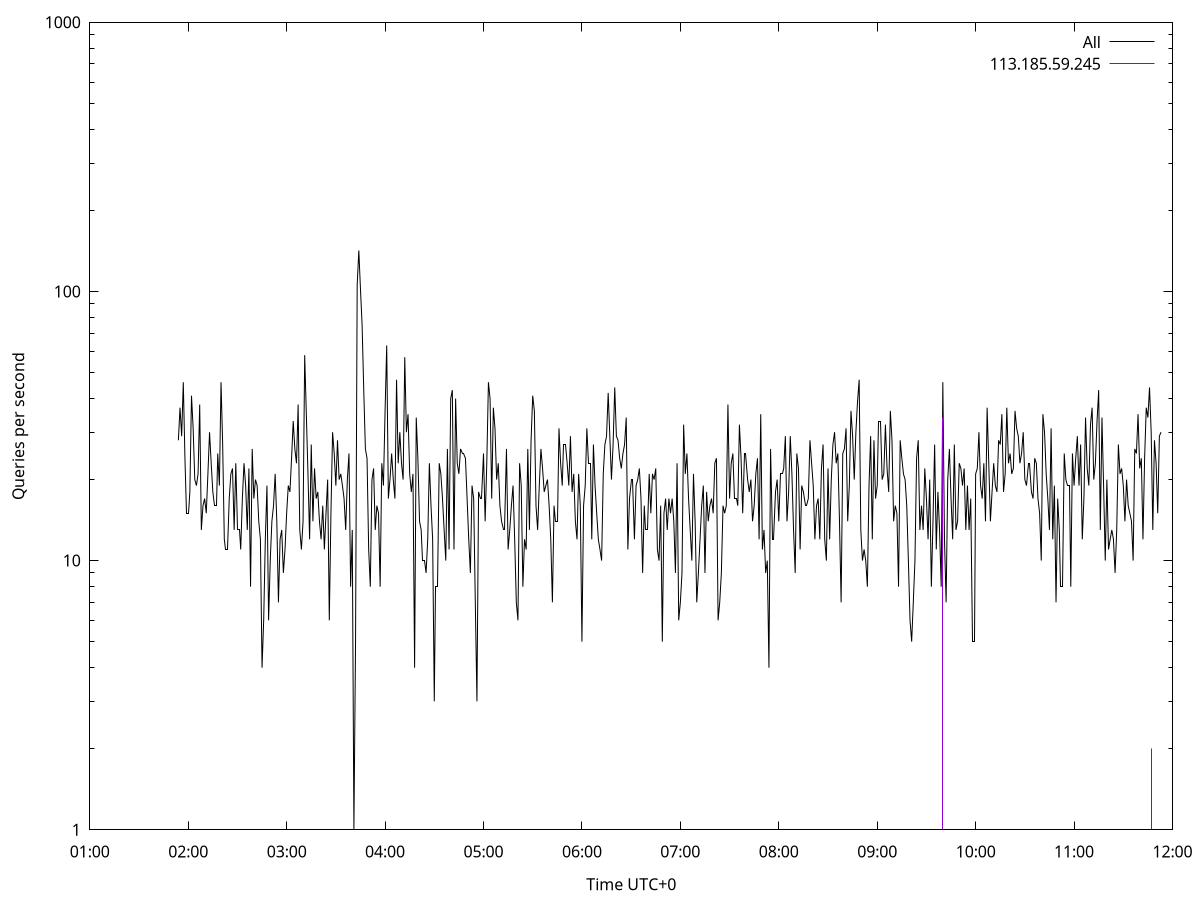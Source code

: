 set terminal pngcairo size 1024,768
set output 'Sun Jan  7 10:01:54 2024.png'
set ylabel 'Queries per second'
set xlabel 'Time UTC+0'
set xdata time
set timefmt "%s"
set log y
plot \
'-' using 1:2 linecolor 0 linetype 2 with lines title 'All', \
'-' using 1:2 linecolor 1 linetype 3 with impulses title "113.185.59.245"
1704596514 28
1704596515 37
1704596516 29
1704596517 46
1704596518 24
1704596519 15
1704596520 15
1704596521 18
1704596522 41
1704596523 31
1704596524 20
1704596525 19
1704596526 21
1704596527 38
1704596528 13
1704596529 16
1704596530 17
1704596531 15
1704596532 21
1704596533 30
1704596534 23
1704596535 18
1704596536 16
1704596537 16
1704596538 25
1704596539 19
1704596540 46
1704596541 27
1704596542 12
1704596543 11
1704596544 11
1704596545 17
1704596546 21
1704596547 22
1704596548 13
1704596549 23
1704596550 13
1704596551 13
1704596552 11
1704596553 17
1704596554 23
1704596555 19
1704596556 13
1704596557 22
1704596558 8
1704596559 26
1704596560 17
1704596561 20
1704596562 19
1704596563 14
1704596564 12
1704596565 4
1704596566 6
1704596567 12
1704596568 19
1704596569 6
1704596570 10
1704596571 14
1704596572 16
1704596573 21
1704596574 14
1704596575 7
1704596576 12
1704596577 13
1704596578 9
1704596579 11
1704596580 15
1704596581 19
1704596582 18
1704596583 24
1704596584 33
1704596585 26
1704596586 23
1704596587 38
1704596588 13
1704596589 11
1704596590 14
1704596591 58
1704596592 35
1704596593 21
1704596594 12
1704596595 27
1704596596 14
1704596597 22
1704596598 17
1704596599 18
1704596600 14
1704596601 12
1704596602 16
1704596603 11
1704596604 15
1704596605 20
1704596606 6
1704596607 15
1704596608 30
1704596609 25
1704596610 19
1704596611 28
1704596612 20
1704596613 21
1704596614 19
1704596615 17
1704596616 13
1704596617 20
1704596618 25
1704596619 8
1704596620 13
1704596621 1
1704596622 5
1704596623 106
1704596624 142
1704596625 102
1704596626 75
1704596627 43
1704596628 26
1704596629 24
1704596630 11
1704596631 8
1704596632 20
1704596633 22
1704596634 13
1704596635 16
1704596636 15
1704596637 8
1704596638 23
1704596639 19
1704596640 36
1704596641 63
1704596642 17
1704596643 20
1704596644 25
1704596645 20
1704596646 17
1704596647 47
1704596648 23
1704596649 30
1704596650 23
1704596651 20
1704596652 57
1704596653 30
1704596654 35
1704596655 21
1704596656 18
1704596657 21
1704596658 4
1704596659 34
1704596660 24
1704596661 14
1704596662 13
1704596663 10
1704596664 10
1704596665 9
1704596666 12
1704596667 23
1704596668 16
1704596669 12
1704596670 3
1704596671 8
1704596672 8
1704596673 23
1704596674 21
1704596675 17
1704596676 13
1704596677 10
1704596678 26
1704596679 11
1704596680 40
1704596681 43
1704596682 11
1704596683 40
1704596684 23
1704596685 21
1704596686 26
1704596687 25
1704596688 25
1704596689 24
1704596690 17
1704596691 12
1704596692 9
1704596693 19
1704596694 17
1704596695 7
1704596696 3
1704596697 18
1704596698 17
1704596699 17
1704596700 25
1704596701 14
1704596702 23
1704596703 46
1704596704 40
1704596705 17
1704596706 37
1704596707 31
1704596708 20
1704596709 23
1704596710 16
1704596711 14
1704596712 13
1704596713 13
1704596714 26
1704596715 11
1704596716 13
1704596717 16
1704596718 19
1704596719 12
1704596720 7
1704596721 6
1704596722 23
1704596723 19
1704596724 8
1704596725 12
1704596726 11
1704596727 26
1704596728 13
1704596729 28
1704596730 41
1704596731 36
1704596732 16
1704596733 13
1704596734 19
1704596735 26
1704596736 22
1704596737 18
1704596738 19
1704596739 20
1704596740 16
1704596741 12
1704596742 7
1704596743 16
1704596744 14
1704596745 14
1704596746 31
1704596747 23
1704596748 19
1704596749 27
1704596750 27
1704596751 23
1704596752 19
1704596753 29
1704596754 18
1704596755 21
1704596756 14
1704596757 12
1704596758 21
1704596759 16
1704596760 5
1704596761 16
1704596762 19
1704596763 31
1704596764 23
1704596765 23
1704596766 12
1704596767 27
1704596768 19
1704596769 15
1704596770 12
1704596771 11
1704596772 10
1704596773 21
1704596774 27
1704596775 29
1704596776 42
1704596777 29
1704596778 20
1704596779 27
1704596780 44
1704596781 29
1704596782 28
1704596783 24
1704596784 22
1704596785 25
1704596786 27
1704596787 34
1704596788 11
1704596789 17
1704596790 20
1704596791 20
1704596792 12
1704596793 19
1704596794 20
1704596795 22
1704596796 17
1704596797 9
1704596798 16
1704596799 13
1704596800 13
1704596801 21
1704596802 15
1704596803 21
1704596804 20
1704596805 22
1704596806 11
1704596807 10
1704596808 16
1704596809 5
1704596810 15
1704596811 17
1704596812 13
1704596813 17
1704596814 15
1704596815 17
1704596816 14
1704596817 9
1704596818 23
1704596819 6
1704596820 7
1704596821 9
1704596822 32
1704596823 21
1704596824 25
1704596825 17
1704596826 13
1704596827 10
1704596828 21
1704596829 14
1704596830 7
1704596831 9
1704596832 12
1704596833 16
1704596834 19
1704596835 9
1704596836 18
1704596837 14
1704596838 16
1704596839 17
1704596840 15
1704596841 23
1704596842 24
1704596843 6
1704596844 7
1704596845 9
1704596846 16
1704596847 15
1704596848 16
1704596849 38
1704596850 17
1704596851 23
1704596852 25
1704596853 17
1704596854 17
1704596855 16
1704596856 32
1704596857 24
1704596858 15
1704596859 25
1704596860 25
1704596861 20
1704596862 18
1704596863 20
1704596864 14
1704596865 16
1704596866 21
1704596867 24
1704596868 12
1704596869 35
1704596870 11
1704596871 13
1704596872 9
1704596873 10
1704596874 4
1704596875 26
1704596876 12
1704596877 12
1704596878 18
1704596879 20
1704596880 14
1704596881 21
1704596882 21
1704596883 22
1704596884 29
1704596885 14
1704596886 18
1704596887 29
1704596888 21
1704596889 13
1704596890 9
1704596891 25
1704596892 22
1704596893 11
1704596894 19
1704596895 18
1704596896 16
1704596897 16
1704596898 17
1704596899 28
1704596900 23
1704596901 19
1704596902 12
1704596903 16
1704596904 17
1704596905 12
1704596906 22
1704596907 27
1704596908 12
1704596909 10
1704596910 22
1704596911 12
1704596912 20
1704596913 27
1704596914 30
1704596915 23
1704596916 25
1704596917 14
1704596918 7
1704596919 25
1704596920 26
1704596921 31
1704596922 14
1704596923 19
1704596924 36
1704596925 29
1704596926 20
1704596927 30
1704596928 39
1704596929 47
1704596930 13
1704596931 10
1704596932 11
1704596933 10
1704596934 8
1704596935 19
1704596936 29
1704596937 12
1704596938 28
1704596939 17
1704596940 19
1704596941 33
1704596942 33
1704596943 20
1704596944 21
1704596945 32
1704596946 22
1704596947 18
1704596948 36
1704596949 28
1704596950 14
1704596951 16
1704596952 15
1704596953 8
1704596954 28
1704596955 24
1704596956 21
1704596957 20
1704596958 16
1704596959 10
1704596960 6
1704596961 5
1704596962 7
1704596963 10
1704596964 24
1704596965 28
1704596966 13
1704596967 16
1704596968 13
1704596969 22
1704596970 17
1704596971 12
1704596972 20
1704596973 8
1704596974 14
1704596975 27
1704596976 11
1704596977 18
1704596978 13
1704596979 8
1704596980 46
1704596981 12
1704596982 7
1704596983 20
1704596984 26
1704596985 17
1704596986 12
1704596987 27
1704596988 13
1704596989 14
1704596990 23
1704596991 22
1704596992 19
1704596993 22
1704596994 13
1704596995 19
1704596996 13
1704596997 17
1704596998 5
1704596999 5
1704597000 21
1704597001 22
1704597002 30
1704597003 19
1704597004 17
1704597005 23
1704597006 14
1704597007 37
1704597008 23
1704597009 14
1704597010 18
1704597011 23
1704597012 19
1704597013 18
1704597014 28
1704597015 27
1704597016 35
1704597017 18
1704597018 21
1704597019 37
1704597020 23
1704597021 25
1704597022 21
1704597023 22
1704597024 36
1704597025 31
1704597026 29
1704597027 23
1704597028 25
1704597029 30
1704597030 20
1704597031 19
1704597032 23
1704597033 23
1704597034 18
1704597035 17
1704597036 24
1704597037 23
1704597038 17
1704597039 15
1704597040 10
1704597041 35
1704597042 30
1704597043 21
1704597044 17
1704597045 13
1704597046 31
1704597047 12
1704597048 19
1704597049 7
1704597050 17
1704597051 13
1704597052 8
1704597053 8
1704597054 25
1704597055 20
1704597056 19
1704597057 19
1704597058 8
1704597059 25
1704597060 19
1704597061 24
1704597062 29
1704597063 19
1704597064 27
1704597065 12
1704597066 17
1704597067 34
1704597068 22
1704597069 19
1704597070 32
1704597071 37
1704597072 20
1704597073 23
1704597074 33
1704597075 43
1704597076 13
1704597077 34
1704597078 19
1704597079 10
1704597080 20
1704597081 11
1704597082 12
1704597083 13
1704597084 12
1704597085 9
1704597086 13
1704597087 27
1704597088 21
1704597089 22
1704597090 19
1704597091 14
1704597092 20
1704597093 16
1704597094 15
1704597095 14
1704597096 10
1704597097 26
1704597098 25
1704597099 35
1704597100 22
1704597101 24
1704597102 12
1704597103 24
1704597104 37
1704597105 34
1704597106 44
1704597107 30
1704597108 13
1704597109 28
1704597110 23
1704597111 15
1704597112 29
1704597113 30

e
1704596718 1
1704596749 1
1704596759 1
1704596980 34
1704597048 1
1704597107 2

e
